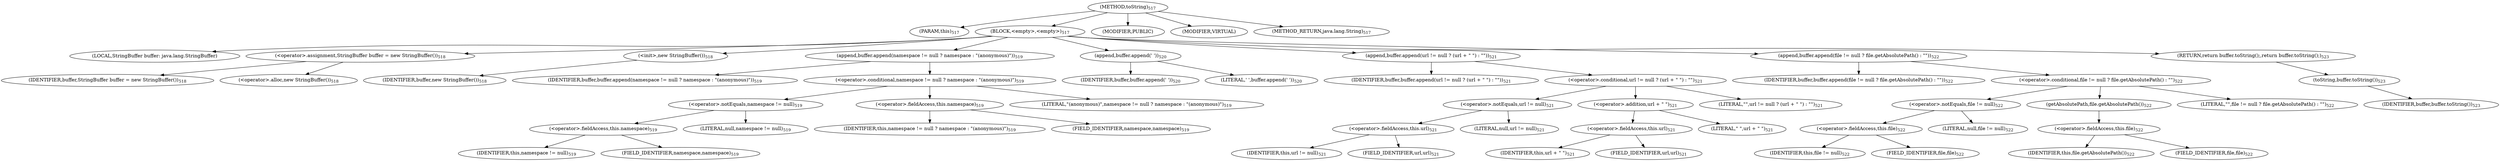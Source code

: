 digraph "toString" {  
"1031" [label = <(METHOD,toString)<SUB>517</SUB>> ]
"1032" [label = <(PARAM,this)<SUB>517</SUB>> ]
"1033" [label = <(BLOCK,&lt;empty&gt;,&lt;empty&gt;)<SUB>517</SUB>> ]
"66" [label = <(LOCAL,StringBuffer buffer: java.lang.StringBuffer)> ]
"1034" [label = <(&lt;operator&gt;.assignment,StringBuffer buffer = new StringBuffer())<SUB>518</SUB>> ]
"1035" [label = <(IDENTIFIER,buffer,StringBuffer buffer = new StringBuffer())<SUB>518</SUB>> ]
"1036" [label = <(&lt;operator&gt;.alloc,new StringBuffer())<SUB>518</SUB>> ]
"1037" [label = <(&lt;init&gt;,new StringBuffer())<SUB>518</SUB>> ]
"65" [label = <(IDENTIFIER,buffer,new StringBuffer())<SUB>518</SUB>> ]
"1038" [label = <(append,buffer.append(namespace != null ? namespace : &quot;(anonymous)&quot;))<SUB>519</SUB>> ]
"1039" [label = <(IDENTIFIER,buffer,buffer.append(namespace != null ? namespace : &quot;(anonymous)&quot;))<SUB>519</SUB>> ]
"1040" [label = <(&lt;operator&gt;.conditional,namespace != null ? namespace : &quot;(anonymous)&quot;)<SUB>519</SUB>> ]
"1041" [label = <(&lt;operator&gt;.notEquals,namespace != null)<SUB>519</SUB>> ]
"1042" [label = <(&lt;operator&gt;.fieldAccess,this.namespace)<SUB>519</SUB>> ]
"1043" [label = <(IDENTIFIER,this,namespace != null)<SUB>519</SUB>> ]
"1044" [label = <(FIELD_IDENTIFIER,namespace,namespace)<SUB>519</SUB>> ]
"1045" [label = <(LITERAL,null,namespace != null)<SUB>519</SUB>> ]
"1046" [label = <(&lt;operator&gt;.fieldAccess,this.namespace)<SUB>519</SUB>> ]
"1047" [label = <(IDENTIFIER,this,namespace != null ? namespace : &quot;(anonymous)&quot;)<SUB>519</SUB>> ]
"1048" [label = <(FIELD_IDENTIFIER,namespace,namespace)<SUB>519</SUB>> ]
"1049" [label = <(LITERAL,&quot;(anonymous)&quot;,namespace != null ? namespace : &quot;(anonymous)&quot;)<SUB>519</SUB>> ]
"1050" [label = <(append,buffer.append(' '))<SUB>520</SUB>> ]
"1051" [label = <(IDENTIFIER,buffer,buffer.append(' '))<SUB>520</SUB>> ]
"1052" [label = <(LITERAL,' ',buffer.append(' '))<SUB>520</SUB>> ]
"1053" [label = <(append,buffer.append(url != null ? (url + &quot; &quot;) : &quot;&quot;))<SUB>521</SUB>> ]
"1054" [label = <(IDENTIFIER,buffer,buffer.append(url != null ? (url + &quot; &quot;) : &quot;&quot;))<SUB>521</SUB>> ]
"1055" [label = <(&lt;operator&gt;.conditional,url != null ? (url + &quot; &quot;) : &quot;&quot;)<SUB>521</SUB>> ]
"1056" [label = <(&lt;operator&gt;.notEquals,url != null)<SUB>521</SUB>> ]
"1057" [label = <(&lt;operator&gt;.fieldAccess,this.url)<SUB>521</SUB>> ]
"1058" [label = <(IDENTIFIER,this,url != null)<SUB>521</SUB>> ]
"1059" [label = <(FIELD_IDENTIFIER,url,url)<SUB>521</SUB>> ]
"1060" [label = <(LITERAL,null,url != null)<SUB>521</SUB>> ]
"1061" [label = <(&lt;operator&gt;.addition,url + &quot; &quot;)<SUB>521</SUB>> ]
"1062" [label = <(&lt;operator&gt;.fieldAccess,this.url)<SUB>521</SUB>> ]
"1063" [label = <(IDENTIFIER,this,url + &quot; &quot;)<SUB>521</SUB>> ]
"1064" [label = <(FIELD_IDENTIFIER,url,url)<SUB>521</SUB>> ]
"1065" [label = <(LITERAL,&quot; &quot;,url + &quot; &quot;)<SUB>521</SUB>> ]
"1066" [label = <(LITERAL,&quot;&quot;,url != null ? (url + &quot; &quot;) : &quot;&quot;)<SUB>521</SUB>> ]
"1067" [label = <(append,buffer.append(file != null ? file.getAbsolutePath() : &quot;&quot;))<SUB>522</SUB>> ]
"1068" [label = <(IDENTIFIER,buffer,buffer.append(file != null ? file.getAbsolutePath() : &quot;&quot;))<SUB>522</SUB>> ]
"1069" [label = <(&lt;operator&gt;.conditional,file != null ? file.getAbsolutePath() : &quot;&quot;)<SUB>522</SUB>> ]
"1070" [label = <(&lt;operator&gt;.notEquals,file != null)<SUB>522</SUB>> ]
"1071" [label = <(&lt;operator&gt;.fieldAccess,this.file)<SUB>522</SUB>> ]
"1072" [label = <(IDENTIFIER,this,file != null)<SUB>522</SUB>> ]
"1073" [label = <(FIELD_IDENTIFIER,file,file)<SUB>522</SUB>> ]
"1074" [label = <(LITERAL,null,file != null)<SUB>522</SUB>> ]
"1075" [label = <(getAbsolutePath,file.getAbsolutePath())<SUB>522</SUB>> ]
"1076" [label = <(&lt;operator&gt;.fieldAccess,this.file)<SUB>522</SUB>> ]
"1077" [label = <(IDENTIFIER,this,file.getAbsolutePath())<SUB>522</SUB>> ]
"1078" [label = <(FIELD_IDENTIFIER,file,file)<SUB>522</SUB>> ]
"1079" [label = <(LITERAL,&quot;&quot;,file != null ? file.getAbsolutePath() : &quot;&quot;)<SUB>522</SUB>> ]
"1080" [label = <(RETURN,return buffer.toString();,return buffer.toString();)<SUB>523</SUB>> ]
"1081" [label = <(toString,buffer.toString())<SUB>523</SUB>> ]
"1082" [label = <(IDENTIFIER,buffer,buffer.toString())<SUB>523</SUB>> ]
"1083" [label = <(MODIFIER,PUBLIC)> ]
"1084" [label = <(MODIFIER,VIRTUAL)> ]
"1085" [label = <(METHOD_RETURN,java.lang.String)<SUB>517</SUB>> ]
  "1031" -> "1032" 
  "1031" -> "1033" 
  "1031" -> "1083" 
  "1031" -> "1084" 
  "1031" -> "1085" 
  "1033" -> "66" 
  "1033" -> "1034" 
  "1033" -> "1037" 
  "1033" -> "1038" 
  "1033" -> "1050" 
  "1033" -> "1053" 
  "1033" -> "1067" 
  "1033" -> "1080" 
  "1034" -> "1035" 
  "1034" -> "1036" 
  "1037" -> "65" 
  "1038" -> "1039" 
  "1038" -> "1040" 
  "1040" -> "1041" 
  "1040" -> "1046" 
  "1040" -> "1049" 
  "1041" -> "1042" 
  "1041" -> "1045" 
  "1042" -> "1043" 
  "1042" -> "1044" 
  "1046" -> "1047" 
  "1046" -> "1048" 
  "1050" -> "1051" 
  "1050" -> "1052" 
  "1053" -> "1054" 
  "1053" -> "1055" 
  "1055" -> "1056" 
  "1055" -> "1061" 
  "1055" -> "1066" 
  "1056" -> "1057" 
  "1056" -> "1060" 
  "1057" -> "1058" 
  "1057" -> "1059" 
  "1061" -> "1062" 
  "1061" -> "1065" 
  "1062" -> "1063" 
  "1062" -> "1064" 
  "1067" -> "1068" 
  "1067" -> "1069" 
  "1069" -> "1070" 
  "1069" -> "1075" 
  "1069" -> "1079" 
  "1070" -> "1071" 
  "1070" -> "1074" 
  "1071" -> "1072" 
  "1071" -> "1073" 
  "1075" -> "1076" 
  "1076" -> "1077" 
  "1076" -> "1078" 
  "1080" -> "1081" 
  "1081" -> "1082" 
}
